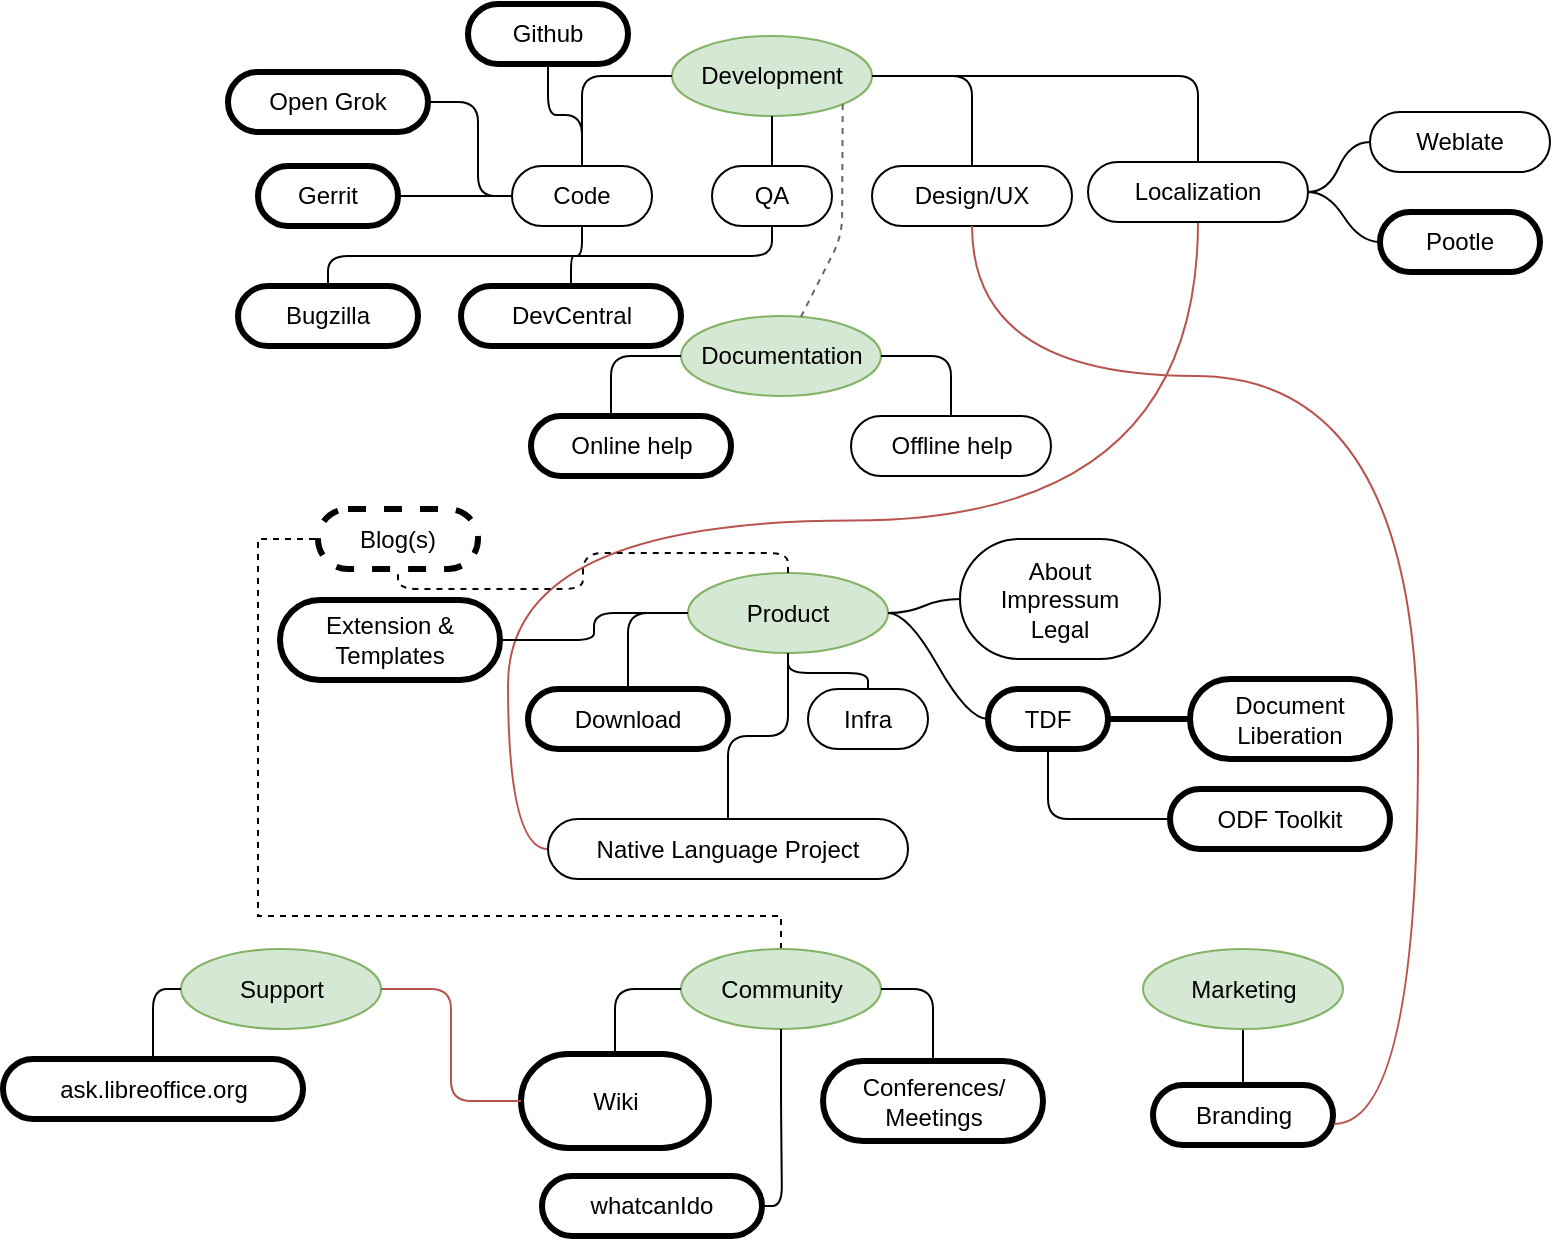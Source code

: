 <mxfile version="12.1.7" type="github" pages="1">
  <diagram id="6DvPLgcTya2OOKR3TS7B" name="Page-1">
    <mxGraphModel dx="1088" dy="729" grid="1" gridSize="10" guides="1" tooltips="1" connect="1" arrows="1" fold="1" page="1" pageScale="1" pageWidth="850" pageHeight="1100" math="0" shadow="0">
      <root>
        <mxCell id="0"/>
        <mxCell id="1" parent="0"/>
        <mxCell id="eeYAZnwzY8Feb9P3gQT8-12" value="Development" style="ellipse;whiteSpace=wrap;html=1;align=center;container=1;recursiveResize=0;treeFolding=1;treeMoving=1;fillColor=#d5e8d4;strokeColor=#82b366;" parent="1" vertex="1">
          <mxGeometry x="377" y="50" width="100" height="40" as="geometry"/>
        </mxCell>
        <mxCell id="eeYAZnwzY8Feb9P3gQT8-13" value="Code" style="whiteSpace=wrap;html=1;rounded=1;arcSize=50;align=center;verticalAlign=middle;container=1;recursiveResize=0;strokeWidth=1;autosize=1;spacing=4;treeFolding=1;treeMoving=1;" parent="1" vertex="1">
          <mxGeometry x="297" y="115" width="70" height="30" as="geometry"/>
        </mxCell>
        <mxCell id="eeYAZnwzY8Feb9P3gQT8-14" value="" style="edgeStyle=orthogonalEdgeStyle;startArrow=none;endArrow=none;segment=10;entryX=0.5;entryY=0;entryDx=0;entryDy=0;" parent="1" source="eeYAZnwzY8Feb9P3gQT8-12" target="eeYAZnwzY8Feb9P3gQT8-13" edge="1">
          <mxGeometry relative="1" as="geometry">
            <mxPoint x="142" y="150" as="sourcePoint"/>
          </mxGeometry>
        </mxCell>
        <mxCell id="eeYAZnwzY8Feb9P3gQT8-18" value="QA" style="whiteSpace=wrap;html=1;rounded=1;arcSize=50;align=center;verticalAlign=middle;container=1;recursiveResize=0;strokeWidth=1;autosize=1;spacing=4;treeFolding=1;treeMoving=1;" parent="1" vertex="1">
          <mxGeometry x="397" y="115" width="60" height="30" as="geometry"/>
        </mxCell>
        <mxCell id="eeYAZnwzY8Feb9P3gQT8-19" value="" style="edgeStyle=orthogonalEdgeStyle;startArrow=none;endArrow=none;segment=10;exitX=0.5;exitY=1;exitDx=0;exitDy=0;entryX=0.5;entryY=0;entryDx=0;entryDy=0;" parent="1" source="eeYAZnwzY8Feb9P3gQT8-12" target="eeYAZnwzY8Feb9P3gQT8-18" edge="1">
          <mxGeometry relative="1" as="geometry">
            <mxPoint x="142" y="190" as="sourcePoint"/>
          </mxGeometry>
        </mxCell>
        <mxCell id="eeYAZnwzY8Feb9P3gQT8-21" value="Design/UX" style="whiteSpace=wrap;html=1;rounded=1;arcSize=50;align=center;verticalAlign=middle;container=1;recursiveResize=0;strokeWidth=1;autosize=1;spacing=4;treeFolding=1;treeMoving=1;" parent="1" vertex="1">
          <mxGeometry x="477" y="115" width="100" height="30" as="geometry"/>
        </mxCell>
        <mxCell id="eeYAZnwzY8Feb9P3gQT8-22" value="" style="edgeStyle=orthogonalEdgeStyle;startArrow=none;endArrow=none;segment=10;exitX=1;exitY=0.5;exitDx=0;exitDy=0;entryX=0.5;entryY=0;entryDx=0;entryDy=0;" parent="1" source="eeYAZnwzY8Feb9P3gQT8-12" target="eeYAZnwzY8Feb9P3gQT8-21" edge="1">
          <mxGeometry relative="1" as="geometry">
            <mxPoint x="767" y="20" as="sourcePoint"/>
          </mxGeometry>
        </mxCell>
        <mxCell id="eeYAZnwzY8Feb9P3gQT8-23" value="Documentation" style="ellipse;whiteSpace=wrap;html=1;align=center;container=1;recursiveResize=0;treeFolding=1;treeMoving=1;fillColor=#d5e8d4;strokeColor=#82b366;" parent="1" vertex="1">
          <mxGeometry x="381.5" y="190" width="100" height="40" as="geometry"/>
        </mxCell>
        <mxCell id="eeYAZnwzY8Feb9P3gQT8-24" value="Offline help" style="whiteSpace=wrap;html=1;rounded=1;arcSize=50;align=center;verticalAlign=middle;container=1;recursiveResize=0;strokeWidth=1;autosize=1;spacing=4;treeFolding=1;treeMoving=1;" parent="1" vertex="1">
          <mxGeometry x="466.5" y="240" width="100" height="30" as="geometry"/>
        </mxCell>
        <mxCell id="eeYAZnwzY8Feb9P3gQT8-25" value="" style="edgeStyle=orthogonalEdgeStyle;startArrow=none;endArrow=none;segment=10;exitX=1;exitY=0.5;exitDx=0;exitDy=0;entryX=0.5;entryY=0;entryDx=0;entryDy=0;" parent="1" source="eeYAZnwzY8Feb9P3gQT8-23" target="eeYAZnwzY8Feb9P3gQT8-24" edge="1">
          <mxGeometry relative="1" as="geometry">
            <mxPoint x="300.5" y="290" as="sourcePoint"/>
          </mxGeometry>
        </mxCell>
        <UserObject label="Online help" link="https://help.libreoffice.org/" id="eeYAZnwzY8Feb9P3gQT8-27">
          <mxCell style="whiteSpace=wrap;html=1;rounded=1;arcSize=50;align=center;verticalAlign=middle;container=1;recursiveResize=0;strokeWidth=3;autosize=1;spacing=4;treeFolding=1;treeMoving=1;direction=west;" parent="1" vertex="1">
            <mxGeometry x="306.5" y="240" width="100" height="30" as="geometry"/>
          </mxCell>
        </UserObject>
        <mxCell id="eeYAZnwzY8Feb9P3gQT8-28" value="" style="edgeStyle=orthogonalEdgeStyle;startArrow=none;endArrow=none;segment=10;entryX=0;entryY=0.5;entryDx=0;entryDy=0;exitX=0.6;exitY=1;exitDx=0;exitDy=0;exitPerimeter=0;" parent="1" source="eeYAZnwzY8Feb9P3gQT8-27" target="eeYAZnwzY8Feb9P3gQT8-23" edge="1">
          <mxGeometry relative="1" as="geometry">
            <mxPoint x="246.5" y="180" as="sourcePoint"/>
            <mxPoint x="316.5" y="253" as="targetPoint"/>
          </mxGeometry>
        </mxCell>
        <mxCell id="eeYAZnwzY8Feb9P3gQT8-39" value="Product" style="ellipse;whiteSpace=wrap;html=1;align=center;container=1;recursiveResize=0;treeFolding=1;treeMoving=1;fillColor=#d5e8d4;strokeColor=#82b366;" parent="1" vertex="1">
          <mxGeometry x="385" y="318.5" width="100" height="40" as="geometry"/>
        </mxCell>
        <UserObject label="Download" link="https://www.libreoffice.org/download/download/" id="eeYAZnwzY8Feb9P3gQT8-44">
          <mxCell style="whiteSpace=wrap;html=1;rounded=1;arcSize=50;align=center;verticalAlign=middle;container=1;recursiveResize=0;strokeWidth=3;autosize=1;spacing=4;treeFolding=1;treeMoving=1;" parent="1" vertex="1">
            <mxGeometry x="305" y="376.5" width="100" height="30" as="geometry"/>
          </mxCell>
        </UserObject>
        <mxCell id="eeYAZnwzY8Feb9P3gQT8-45" value="" style="edgeStyle=orthogonalEdgeStyle;startArrow=none;endArrow=none;segment=10;exitX=0.5;exitY=0;exitDx=0;exitDy=0;entryX=0;entryY=0.5;entryDx=0;entryDy=0;" parent="1" source="eeYAZnwzY8Feb9P3gQT8-44" target="eeYAZnwzY8Feb9P3gQT8-39" edge="1">
          <mxGeometry relative="1" as="geometry">
            <mxPoint x="279" y="418.5" as="sourcePoint"/>
          </mxGeometry>
        </mxCell>
        <mxCell id="igbup8ct0ObCzZ-WfE6h-11" style="edgeStyle=orthogonalEdgeStyle;rounded=0;orthogonalLoop=1;jettySize=auto;html=1;exitX=0.5;exitY=0;exitDx=0;exitDy=0;entryX=0;entryY=0.5;entryDx=0;entryDy=0;endArrow=none;endFill=0;dashed=1;" edge="1" parent="1" source="eeYAZnwzY8Feb9P3gQT8-46" target="igbup8ct0ObCzZ-WfE6h-7">
          <mxGeometry relative="1" as="geometry">
            <Array as="points">
              <mxPoint x="432" y="490"/>
              <mxPoint x="170" y="490"/>
              <mxPoint x="170" y="302"/>
            </Array>
          </mxGeometry>
        </mxCell>
        <mxCell id="eeYAZnwzY8Feb9P3gQT8-46" value="Community" style="ellipse;whiteSpace=wrap;html=1;align=center;container=1;recursiveResize=0;treeFolding=1;treeMoving=1;fillColor=#d5e8d4;strokeColor=#82b366;" parent="1" vertex="1">
          <mxGeometry x="381.5" y="506.5" width="100" height="40" as="geometry"/>
        </mxCell>
        <UserObject label="Conferences/&lt;br&gt;Meetings" link="https://libocon.org/" id="eeYAZnwzY8Feb9P3gQT8-47">
          <mxCell style="whiteSpace=wrap;html=1;rounded=1;arcSize=50;align=center;verticalAlign=middle;container=1;recursiveResize=0;strokeWidth=3;autosize=1;spacing=4;treeFolding=1;treeMoving=1;" parent="1" vertex="1">
            <mxGeometry x="452.5" y="562.5" width="110" height="40" as="geometry"/>
          </mxCell>
        </UserObject>
        <mxCell id="eeYAZnwzY8Feb9P3gQT8-48" value="" style="edgeStyle=orthogonalEdgeStyle;startArrow=none;endArrow=none;segment=10;exitX=1;exitY=0.5;exitDx=0;exitDy=0;entryX=0.5;entryY=0;entryDx=0;entryDy=0;" parent="1" source="eeYAZnwzY8Feb9P3gQT8-46" target="eeYAZnwzY8Feb9P3gQT8-47" edge="1">
          <mxGeometry relative="1" as="geometry">
            <mxPoint x="431.5" y="609.5" as="sourcePoint"/>
          </mxGeometry>
        </mxCell>
        <UserObject label="Wiki" link="https://wiki.documentfoundation.org/" id="eeYAZnwzY8Feb9P3gQT8-51">
          <mxCell style="whiteSpace=wrap;html=1;rounded=1;arcSize=50;align=center;verticalAlign=middle;container=1;recursiveResize=0;strokeWidth=3;autosize=1;spacing=4;treeFolding=1;treeMoving=1;" parent="1" vertex="1">
            <mxGeometry x="301.5" y="559" width="94" height="47" as="geometry"/>
          </mxCell>
        </UserObject>
        <mxCell id="eeYAZnwzY8Feb9P3gQT8-52" value="" style="edgeStyle=orthogonalEdgeStyle;startArrow=none;endArrow=none;segment=10;entryX=0;entryY=0.5;entryDx=0;entryDy=0;exitX=0.5;exitY=0;exitDx=0;exitDy=0;" parent="1" source="eeYAZnwzY8Feb9P3gQT8-51" target="eeYAZnwzY8Feb9P3gQT8-46" edge="1">
          <mxGeometry relative="1" as="geometry">
            <mxPoint x="311.5" y="546.5" as="sourcePoint"/>
          </mxGeometry>
        </mxCell>
        <mxCell id="eeYAZnwzY8Feb9P3gQT8-55" value="Support" style="ellipse;whiteSpace=wrap;html=1;align=center;container=1;recursiveResize=0;treeFolding=1;treeMoving=1;fillColor=#d5e8d4;strokeColor=#82b366;" parent="1" vertex="1">
          <mxGeometry x="131.5" y="506.5" width="100" height="40" as="geometry"/>
        </mxCell>
        <mxCell id="eeYAZnwzY8Feb9P3gQT8-56" value="" style="edgeStyle=orthogonalEdgeStyle;startArrow=none;endArrow=none;segment=10;entryX=1;entryY=0.5;entryDx=0;entryDy=0;exitX=0;exitY=0.5;exitDx=0;exitDy=0;fillColor=#f8cecc;strokeColor=#b85450;" parent="1" source="eeYAZnwzY8Feb9P3gQT8-51" target="eeYAZnwzY8Feb9P3gQT8-55" edge="1">
          <mxGeometry relative="1" as="geometry">
            <mxPoint x="358.5" y="569.5" as="sourcePoint"/>
            <mxPoint x="391.5" y="536.5" as="targetPoint"/>
          </mxGeometry>
        </mxCell>
        <UserObject label="ask.libreoffice.org" link="http://ask.libreoffice.org" id="eeYAZnwzY8Feb9P3gQT8-57">
          <mxCell style="whiteSpace=wrap;html=1;rounded=1;arcSize=50;align=center;verticalAlign=middle;container=1;recursiveResize=0;strokeWidth=3;autosize=1;spacing=4;treeFolding=1;treeMoving=1;" parent="1" vertex="1">
            <mxGeometry x="42.5" y="561.5" width="150" height="30" as="geometry"/>
          </mxCell>
        </UserObject>
        <mxCell id="eeYAZnwzY8Feb9P3gQT8-58" value="" style="edgeStyle=orthogonalEdgeStyle;startArrow=none;endArrow=none;segment=10;exitX=0;exitY=0.5;exitDx=0;exitDy=0;" parent="1" source="eeYAZnwzY8Feb9P3gQT8-55" target="eeYAZnwzY8Feb9P3gQT8-57" edge="1">
          <mxGeometry relative="1" as="geometry">
            <mxPoint x="60.5" y="609.5" as="sourcePoint"/>
          </mxGeometry>
        </mxCell>
        <UserObject label="TDF" link="https://www.documentfoundation.org/" id="eeYAZnwzY8Feb9P3gQT8-59">
          <mxCell style="whiteSpace=wrap;html=1;rounded=1;arcSize=50;align=center;verticalAlign=middle;container=1;recursiveResize=0;strokeWidth=3;autosize=1;spacing=4;treeFolding=1;treeMoving=1;" parent="1" vertex="1">
            <mxGeometry x="535" y="376.5" width="60" height="30" as="geometry"/>
          </mxCell>
        </UserObject>
        <mxCell id="eeYAZnwzY8Feb9P3gQT8-60" value="" style="edgeStyle=entityRelationEdgeStyle;startArrow=none;endArrow=none;segment=10;curved=1;exitX=1;exitY=0.5;exitDx=0;exitDy=0;" parent="1" source="eeYAZnwzY8Feb9P3gQT8-39" target="eeYAZnwzY8Feb9P3gQT8-59" edge="1">
          <mxGeometry relative="1" as="geometry">
            <mxPoint x="379" y="426.5" as="sourcePoint"/>
          </mxGeometry>
        </mxCell>
        <mxCell id="eeYAZnwzY8Feb9P3gQT8-65" style="edgeStyle=orthogonalEdgeStyle;rounded=0;orthogonalLoop=1;jettySize=auto;html=1;exitX=0.5;exitY=1;exitDx=0;exitDy=0;entryX=0;entryY=0.5;entryDx=0;entryDy=0;curved=1;fillColor=#f8cecc;strokeColor=#b85450;endArrow=none;endFill=0;" parent="1" source="eeYAZnwzY8Feb9P3gQT8-61" target="eeYAZnwzY8Feb9P3gQT8-63" edge="1">
          <mxGeometry relative="1" as="geometry"/>
        </mxCell>
        <mxCell id="eeYAZnwzY8Feb9P3gQT8-61" value="Localization" style="whiteSpace=wrap;html=1;rounded=1;arcSize=50;align=center;verticalAlign=middle;container=1;recursiveResize=0;strokeWidth=1;autosize=1;spacing=4;treeFolding=1;treeMoving=1;" parent="1" vertex="1">
          <mxGeometry x="585" y="113" width="110" height="30" as="geometry"/>
        </mxCell>
        <mxCell id="eeYAZnwzY8Feb9P3gQT8-62" value="" style="edgeStyle=orthogonalEdgeStyle;startArrow=none;endArrow=none;segment=10;" parent="1" source="eeYAZnwzY8Feb9P3gQT8-12" target="eeYAZnwzY8Feb9P3gQT8-61" edge="1">
          <mxGeometry relative="1" as="geometry">
            <mxPoint x="564" y="155" as="sourcePoint"/>
          </mxGeometry>
        </mxCell>
        <mxCell id="eeYAZnwzY8Feb9P3gQT8-63" value="Native Language Project" style="whiteSpace=wrap;html=1;rounded=1;arcSize=50;align=center;verticalAlign=middle;container=1;recursiveResize=0;strokeWidth=1;autosize=1;spacing=4;treeFolding=1;treeMoving=1;" parent="1" vertex="1">
          <mxGeometry x="315" y="441.5" width="180" height="30" as="geometry"/>
        </mxCell>
        <mxCell id="eeYAZnwzY8Feb9P3gQT8-64" value="" style="edgeStyle=orthogonalEdgeStyle;startArrow=none;endArrow=none;segment=10;exitX=0.5;exitY=1;exitDx=0;exitDy=0;entryX=0.5;entryY=0;entryDx=0;entryDy=0;" parent="1" source="eeYAZnwzY8Feb9P3gQT8-39" target="eeYAZnwzY8Feb9P3gQT8-63" edge="1">
          <mxGeometry relative="1" as="geometry">
            <mxPoint x="373" y="566.5" as="sourcePoint"/>
          </mxGeometry>
        </mxCell>
        <mxCell id="eeYAZnwzY8Feb9P3gQT8-66" value="" style="endArrow=none;html=1;entryX=1;entryY=1;entryDx=0;entryDy=0;dashed=1;fillColor=#f5f5f5;strokeColor=#666666;" parent="1" source="eeYAZnwzY8Feb9P3gQT8-23" target="eeYAZnwzY8Feb9P3gQT8-12" edge="1">
          <mxGeometry width="50" height="50" relative="1" as="geometry">
            <mxPoint x="191" y="520" as="sourcePoint"/>
            <mxPoint x="241" y="470" as="targetPoint"/>
            <Array as="points">
              <mxPoint x="462" y="150"/>
            </Array>
          </mxGeometry>
        </mxCell>
        <mxCell id="eeYAZnwzY8Feb9P3gQT8-67" value="Infra" style="whiteSpace=wrap;html=1;rounded=1;arcSize=50;align=center;verticalAlign=middle;container=1;recursiveResize=0;strokeWidth=1;autosize=1;spacing=4;treeFolding=1;treeMoving=1;" parent="1" vertex="1">
          <mxGeometry x="445" y="376.5" width="60" height="30" as="geometry"/>
        </mxCell>
        <mxCell id="eeYAZnwzY8Feb9P3gQT8-68" value="" style="edgeStyle=orthogonalEdgeStyle;startArrow=none;endArrow=none;segment=10;exitX=0.5;exitY=1;exitDx=0;exitDy=0;" parent="1" source="eeYAZnwzY8Feb9P3gQT8-39" target="eeYAZnwzY8Feb9P3gQT8-67" edge="1">
          <mxGeometry relative="1" as="geometry">
            <mxPoint x="365" y="314.5" as="sourcePoint"/>
          </mxGeometry>
        </mxCell>
        <UserObject label="Branding" link="https://wiki.documentfoundation.org/Marketing/Branding" id="eeYAZnwzY8Feb9P3gQT8-69">
          <mxCell style="whiteSpace=wrap;html=1;rounded=1;arcSize=50;align=center;verticalAlign=middle;container=1;recursiveResize=0;strokeWidth=3;autosize=1;spacing=4;treeFolding=1;treeMoving=1;" parent="1" vertex="1">
            <mxGeometry x="617.5" y="574.5" width="90" height="30" as="geometry"/>
          </mxCell>
        </UserObject>
        <mxCell id="eeYAZnwzY8Feb9P3gQT8-70" value="" style="edgeStyle=orthogonalEdgeStyle;startArrow=none;endArrow=none;segment=10;curved=1;exitX=0.5;exitY=1;exitDx=0;exitDy=0;fillColor=#f8cecc;strokeColor=#b85450;entryX=1.007;entryY=0.648;entryDx=0;entryDy=0;entryPerimeter=0;" parent="1" source="eeYAZnwzY8Feb9P3gQT8-21" target="eeYAZnwzY8Feb9P3gQT8-69" edge="1">
          <mxGeometry relative="1" as="geometry">
            <mxPoint x="-4" y="490" as="sourcePoint"/>
            <Array as="points">
              <mxPoint x="527" y="220"/>
              <mxPoint x="750" y="220"/>
              <mxPoint x="750" y="594"/>
            </Array>
          </mxGeometry>
        </mxCell>
        <mxCell id="eeYAZnwzY8Feb9P3gQT8-72" style="edgeStyle=orthogonalEdgeStyle;rounded=0;orthogonalLoop=1;jettySize=auto;html=1;exitX=0.5;exitY=1;exitDx=0;exitDy=0;entryX=0.5;entryY=0;entryDx=0;entryDy=0;endArrow=none;endFill=0;" parent="1" source="eeYAZnwzY8Feb9P3gQT8-71" target="eeYAZnwzY8Feb9P3gQT8-69" edge="1">
          <mxGeometry relative="1" as="geometry"/>
        </mxCell>
        <UserObject label="Marketing" link="https://wiki.documentfoundation.org/Marketing" id="eeYAZnwzY8Feb9P3gQT8-71">
          <mxCell style="ellipse;whiteSpace=wrap;html=1;align=center;container=1;recursiveResize=0;treeFolding=1;treeMoving=1;fillColor=#d5e8d4;strokeColor=#82b366;" parent="1" vertex="1">
            <mxGeometry x="612.5" y="506.5" width="100" height="40" as="geometry"/>
          </mxCell>
        </UserObject>
        <mxCell id="eeYAZnwzY8Feb9P3gQT8-73" value="About&lt;br&gt;&lt;div&gt;Impressum&lt;/div&gt;&lt;div&gt;Legal&lt;br&gt;&lt;/div&gt;" style="whiteSpace=wrap;html=1;rounded=1;arcSize=50;align=center;verticalAlign=middle;container=1;recursiveResize=0;strokeWidth=1;autosize=1;spacing=4;treeFolding=1;treeMoving=1;" parent="1" vertex="1">
          <mxGeometry x="521" y="301.5" width="100" height="60" as="geometry"/>
        </mxCell>
        <mxCell id="eeYAZnwzY8Feb9P3gQT8-74" value="" style="edgeStyle=entityRelationEdgeStyle;startArrow=none;endArrow=none;segment=10;curved=1;exitX=1;exitY=0.5;exitDx=0;exitDy=0;" parent="1" source="eeYAZnwzY8Feb9P3gQT8-39" target="eeYAZnwzY8Feb9P3gQT8-73" edge="1">
          <mxGeometry relative="1" as="geometry">
            <mxPoint x="495" y="358.5" as="sourcePoint"/>
          </mxGeometry>
        </mxCell>
        <UserObject label="&lt;div&gt;whatcanIdo&lt;/div&gt;" link="https://whatcanidoforlibreoffice.org/" id="QoF9Bd-ds1oIJ_mmsuoO-1">
          <mxCell style="whiteSpace=wrap;html=1;rounded=1;arcSize=50;align=center;verticalAlign=middle;container=1;recursiveResize=0;strokeWidth=3;autosize=1;spacing=4;treeFolding=1;treeMoving=1;" parent="1" vertex="1">
            <mxGeometry x="312" y="620" width="110" height="30" as="geometry"/>
          </mxCell>
        </UserObject>
        <mxCell id="QoF9Bd-ds1oIJ_mmsuoO-2" value="" style="edgeStyle=orthogonalEdgeStyle;startArrow=none;endArrow=none;segment=10;exitX=0.5;exitY=1;exitDx=0;exitDy=0;entryX=1;entryY=0.5;entryDx=0;entryDy=0;" parent="1" source="eeYAZnwzY8Feb9P3gQT8-46" target="QoF9Bd-ds1oIJ_mmsuoO-1" edge="1">
          <mxGeometry relative="1" as="geometry">
            <mxPoint x="245.5" y="520" as="sourcePoint"/>
          </mxGeometry>
        </mxCell>
        <UserObject label="Gerrit" link="https://gerrit.libreoffice.org/#/dashboard/self" id="QoF9Bd-ds1oIJ_mmsuoO-3">
          <mxCell style="whiteSpace=wrap;html=1;rounded=1;arcSize=50;align=center;verticalAlign=middle;container=1;recursiveResize=0;strokeWidth=3;autosize=1;spacing=4;treeFolding=1;treeMoving=1;" parent="1" vertex="1">
            <mxGeometry x="170" y="115" width="70" height="30" as="geometry"/>
          </mxCell>
        </UserObject>
        <mxCell id="QoF9Bd-ds1oIJ_mmsuoO-4" value="" style="edgeStyle=orthogonalEdgeStyle;startArrow=none;endArrow=none;segment=10;exitX=0;exitY=0.5;exitDx=0;exitDy=0;" parent="1" source="eeYAZnwzY8Feb9P3gQT8-13" target="QoF9Bd-ds1oIJ_mmsuoO-3" edge="1">
          <mxGeometry relative="1" as="geometry">
            <mxPoint x="130" y="170" as="sourcePoint"/>
          </mxGeometry>
        </mxCell>
        <UserObject label="Bugzilla" link="https://bugs.documentfoundation.org/" id="QoF9Bd-ds1oIJ_mmsuoO-8">
          <mxCell style="whiteSpace=wrap;html=1;rounded=1;arcSize=50;align=center;verticalAlign=middle;container=1;recursiveResize=0;strokeWidth=3;autosize=1;spacing=4;treeFolding=1;treeMoving=1;" parent="1" vertex="1">
            <mxGeometry x="160" y="175" width="90" height="30" as="geometry"/>
          </mxCell>
        </UserObject>
        <mxCell id="QoF9Bd-ds1oIJ_mmsuoO-9" value="" style="edgeStyle=orthogonalEdgeStyle;startArrow=none;endArrow=none;segment=10;exitX=0.5;exitY=1;exitDx=0;exitDy=0;" parent="1" source="eeYAZnwzY8Feb9P3gQT8-18" target="QoF9Bd-ds1oIJ_mmsuoO-8" edge="1">
          <mxGeometry relative="1" as="geometry">
            <mxPoint x="129" y="204" as="sourcePoint"/>
          </mxGeometry>
        </mxCell>
        <UserObject label="&lt;div&gt;Open Grok&lt;/div&gt;" link="https://opengrok.libreoffice.org/" id="QoF9Bd-ds1oIJ_mmsuoO-10">
          <mxCell style="whiteSpace=wrap;html=1;rounded=1;arcSize=50;align=center;verticalAlign=middle;container=1;recursiveResize=0;strokeWidth=3;autosize=1;spacing=4;treeFolding=1;treeMoving=1;" parent="1" vertex="1">
            <mxGeometry x="155" y="68" width="100" height="30" as="geometry"/>
          </mxCell>
        </UserObject>
        <mxCell id="QoF9Bd-ds1oIJ_mmsuoO-11" value="" style="edgeStyle=orthogonalEdgeStyle;startArrow=none;endArrow=none;segment=10;exitX=0;exitY=0.5;exitDx=0;exitDy=0;" parent="1" source="eeYAZnwzY8Feb9P3gQT8-13" target="QoF9Bd-ds1oIJ_mmsuoO-10" edge="1">
          <mxGeometry relative="1" as="geometry">
            <mxPoint x="129" y="110" as="sourcePoint"/>
            <Array as="points">
              <mxPoint x="280" y="130"/>
              <mxPoint x="280" y="83"/>
            </Array>
          </mxGeometry>
        </mxCell>
        <UserObject label="&lt;div&gt;Document&lt;/div&gt;&lt;div&gt;Liberation&lt;/div&gt;" link="https://www.documentliberation.org/" id="QoF9Bd-ds1oIJ_mmsuoO-12">
          <mxCell style="whiteSpace=wrap;html=1;rounded=1;arcSize=50;align=center;verticalAlign=middle;container=1;recursiveResize=0;strokeWidth=3;autosize=1;spacing=4;treeFolding=1;treeMoving=1;" parent="1" vertex="1">
            <mxGeometry x="636" y="371.5" width="100" height="40" as="geometry"/>
          </mxCell>
        </UserObject>
        <mxCell id="QoF9Bd-ds1oIJ_mmsuoO-13" value="" style="edgeStyle=orthogonalEdgeStyle;startArrow=none;endArrow=none;segment=10;exitX=1;exitY=0.5;exitDx=0;exitDy=0;strokeWidth=3;" parent="1" source="eeYAZnwzY8Feb9P3gQT8-59" target="QoF9Bd-ds1oIJ_mmsuoO-12" edge="1">
          <mxGeometry relative="1" as="geometry">
            <mxPoint y="710" as="sourcePoint"/>
          </mxGeometry>
        </mxCell>
        <UserObject label="Github" link="https://github.com/libreoffice" id="igbup8ct0ObCzZ-WfE6h-1">
          <mxCell style="whiteSpace=wrap;html=1;rounded=1;arcSize=50;align=center;verticalAlign=middle;container=1;recursiveResize=0;strokeWidth=3;autosize=1;spacing=4;treeFolding=1;treeMoving=1;" vertex="1" parent="1">
            <mxGeometry x="275" y="34" width="80" height="30" as="geometry"/>
          </mxCell>
        </UserObject>
        <mxCell id="igbup8ct0ObCzZ-WfE6h-2" value="" style="edgeStyle=orthogonalEdgeStyle;startArrow=none;endArrow=none;segment=10;exitX=0.5;exitY=0;exitDx=0;exitDy=0;" edge="1" target="igbup8ct0ObCzZ-WfE6h-1" parent="1" source="eeYAZnwzY8Feb9P3gQT8-13">
          <mxGeometry relative="1" as="geometry">
            <mxPoint x="239" y="76" as="sourcePoint"/>
          </mxGeometry>
        </mxCell>
        <mxCell id="igbup8ct0ObCzZ-WfE6h-3" value="Weblate" style="whiteSpace=wrap;html=1;rounded=1;arcSize=50;align=center;verticalAlign=middle;container=1;recursiveResize=0;strokeWidth=1;autosize=1;spacing=4;treeFolding=1;treeMoving=1;" vertex="1" parent="1">
          <mxGeometry x="726" y="88" width="90" height="30" as="geometry"/>
        </mxCell>
        <mxCell id="igbup8ct0ObCzZ-WfE6h-4" value="" style="edgeStyle=entityRelationEdgeStyle;startArrow=none;endArrow=none;segment=10;curved=1;exitX=1;exitY=0.5;exitDx=0;exitDy=0;" edge="1" target="igbup8ct0ObCzZ-WfE6h-3" parent="1" source="eeYAZnwzY8Feb9P3gQT8-61">
          <mxGeometry relative="1" as="geometry">
            <mxPoint x="695" y="130" as="sourcePoint"/>
          </mxGeometry>
        </mxCell>
        <UserObject label="Pootle" link="https://translations.documentfoundation.org/" id="igbup8ct0ObCzZ-WfE6h-5">
          <mxCell style="whiteSpace=wrap;html=1;rounded=1;arcSize=50;align=center;verticalAlign=middle;container=1;recursiveResize=0;strokeWidth=3;autosize=1;spacing=4;treeFolding=1;treeMoving=1;" vertex="1" parent="1">
            <mxGeometry x="731" y="138" width="80" height="30" as="geometry"/>
          </mxCell>
        </UserObject>
        <mxCell id="igbup8ct0ObCzZ-WfE6h-6" value="" style="edgeStyle=entityRelationEdgeStyle;startArrow=none;endArrow=none;segment=10;curved=1;exitX=1;exitY=0.5;exitDx=0;exitDy=0;" edge="1" target="igbup8ct0ObCzZ-WfE6h-5" parent="1" source="eeYAZnwzY8Feb9P3gQT8-61">
          <mxGeometry relative="1" as="geometry">
            <mxPoint x="695" y="180" as="sourcePoint"/>
          </mxGeometry>
        </mxCell>
        <UserObject label="Blog(s)" link="https://blog.documentfoundation.org/" id="igbup8ct0ObCzZ-WfE6h-7">
          <mxCell style="whiteSpace=wrap;html=1;rounded=1;arcSize=50;align=center;verticalAlign=middle;container=1;recursiveResize=0;strokeWidth=3;autosize=1;spacing=4;treeFolding=1;treeMoving=1;dashed=1;" vertex="1" parent="1">
            <mxGeometry x="200" y="286.5" width="80" height="30" as="geometry"/>
          </mxCell>
        </UserObject>
        <mxCell id="igbup8ct0ObCzZ-WfE6h-8" value="" style="edgeStyle=orthogonalEdgeStyle;startArrow=none;endArrow=none;segment=10;exitX=0.5;exitY=0;exitDx=0;exitDy=0;dashed=1;" edge="1" target="igbup8ct0ObCzZ-WfE6h-7" parent="1" source="eeYAZnwzY8Feb9P3gQT8-39">
          <mxGeometry relative="1" as="geometry">
            <mxPoint x="165" y="342" as="sourcePoint"/>
          </mxGeometry>
        </mxCell>
        <UserObject label="Extension &amp;amp;&lt;br&gt;Templates" link="https://extensions.libreoffice.org/" id="igbup8ct0ObCzZ-WfE6h-9">
          <mxCell style="whiteSpace=wrap;html=1;rounded=1;arcSize=50;align=center;verticalAlign=middle;container=1;recursiveResize=0;strokeWidth=3;autosize=1;spacing=4;treeFolding=1;treeMoving=1;" vertex="1" parent="1">
            <mxGeometry x="181" y="332" width="110" height="40" as="geometry"/>
          </mxCell>
        </UserObject>
        <mxCell id="igbup8ct0ObCzZ-WfE6h-10" value="" style="edgeStyle=orthogonalEdgeStyle;startArrow=none;endArrow=none;segment=10;exitX=0;exitY=0.5;exitDx=0;exitDy=0;" edge="1" target="igbup8ct0ObCzZ-WfE6h-9" parent="1" source="eeYAZnwzY8Feb9P3gQT8-39">
          <mxGeometry relative="1" as="geometry">
            <mxPoint x="160" y="379" as="sourcePoint"/>
          </mxGeometry>
        </mxCell>
        <UserObject label="&lt;div&gt;DevCentral&lt;/div&gt;" link="https://devcentral.libreoffice.org/" id="igbup8ct0ObCzZ-WfE6h-12">
          <mxCell style="whiteSpace=wrap;html=1;rounded=1;arcSize=50;align=center;verticalAlign=middle;container=1;recursiveResize=0;strokeWidth=3;autosize=1;spacing=4;treeFolding=1;treeMoving=1;" vertex="1" parent="1">
            <mxGeometry x="271.5" y="175" width="110" height="30" as="geometry"/>
          </mxCell>
        </UserObject>
        <mxCell id="igbup8ct0ObCzZ-WfE6h-13" value="" style="edgeStyle=orthogonalEdgeStyle;startArrow=none;endArrow=none;segment=10;exitX=0.5;exitY=1;exitDx=0;exitDy=0;" edge="1" target="igbup8ct0ObCzZ-WfE6h-12" parent="1" source="eeYAZnwzY8Feb9P3gQT8-13">
          <mxGeometry relative="1" as="geometry">
            <mxPoint x="251" y="215" as="sourcePoint"/>
          </mxGeometry>
        </mxCell>
        <UserObject label="ODF Toolkit" link="https://odftoolkit.org/" id="igbup8ct0ObCzZ-WfE6h-14">
          <mxCell style="whiteSpace=wrap;html=1;rounded=1;arcSize=50;align=center;verticalAlign=middle;container=1;recursiveResize=0;strokeWidth=3;autosize=1;spacing=4;treeFolding=1;treeMoving=1;" vertex="1" parent="1">
            <mxGeometry x="626" y="426.5" width="110" height="30" as="geometry"/>
          </mxCell>
        </UserObject>
        <mxCell id="igbup8ct0ObCzZ-WfE6h-15" value="" style="edgeStyle=orthogonalEdgeStyle;startArrow=none;endArrow=none;segment=10;exitX=0.5;exitY=1;exitDx=0;exitDy=0;entryX=0;entryY=0.5;entryDx=0;entryDy=0;" edge="1" target="igbup8ct0ObCzZ-WfE6h-14" parent="1" source="eeYAZnwzY8Feb9P3gQT8-59">
          <mxGeometry relative="1" as="geometry">
            <mxPoint x="601" y="469" as="sourcePoint"/>
          </mxGeometry>
        </mxCell>
      </root>
    </mxGraphModel>
  </diagram>
</mxfile>
